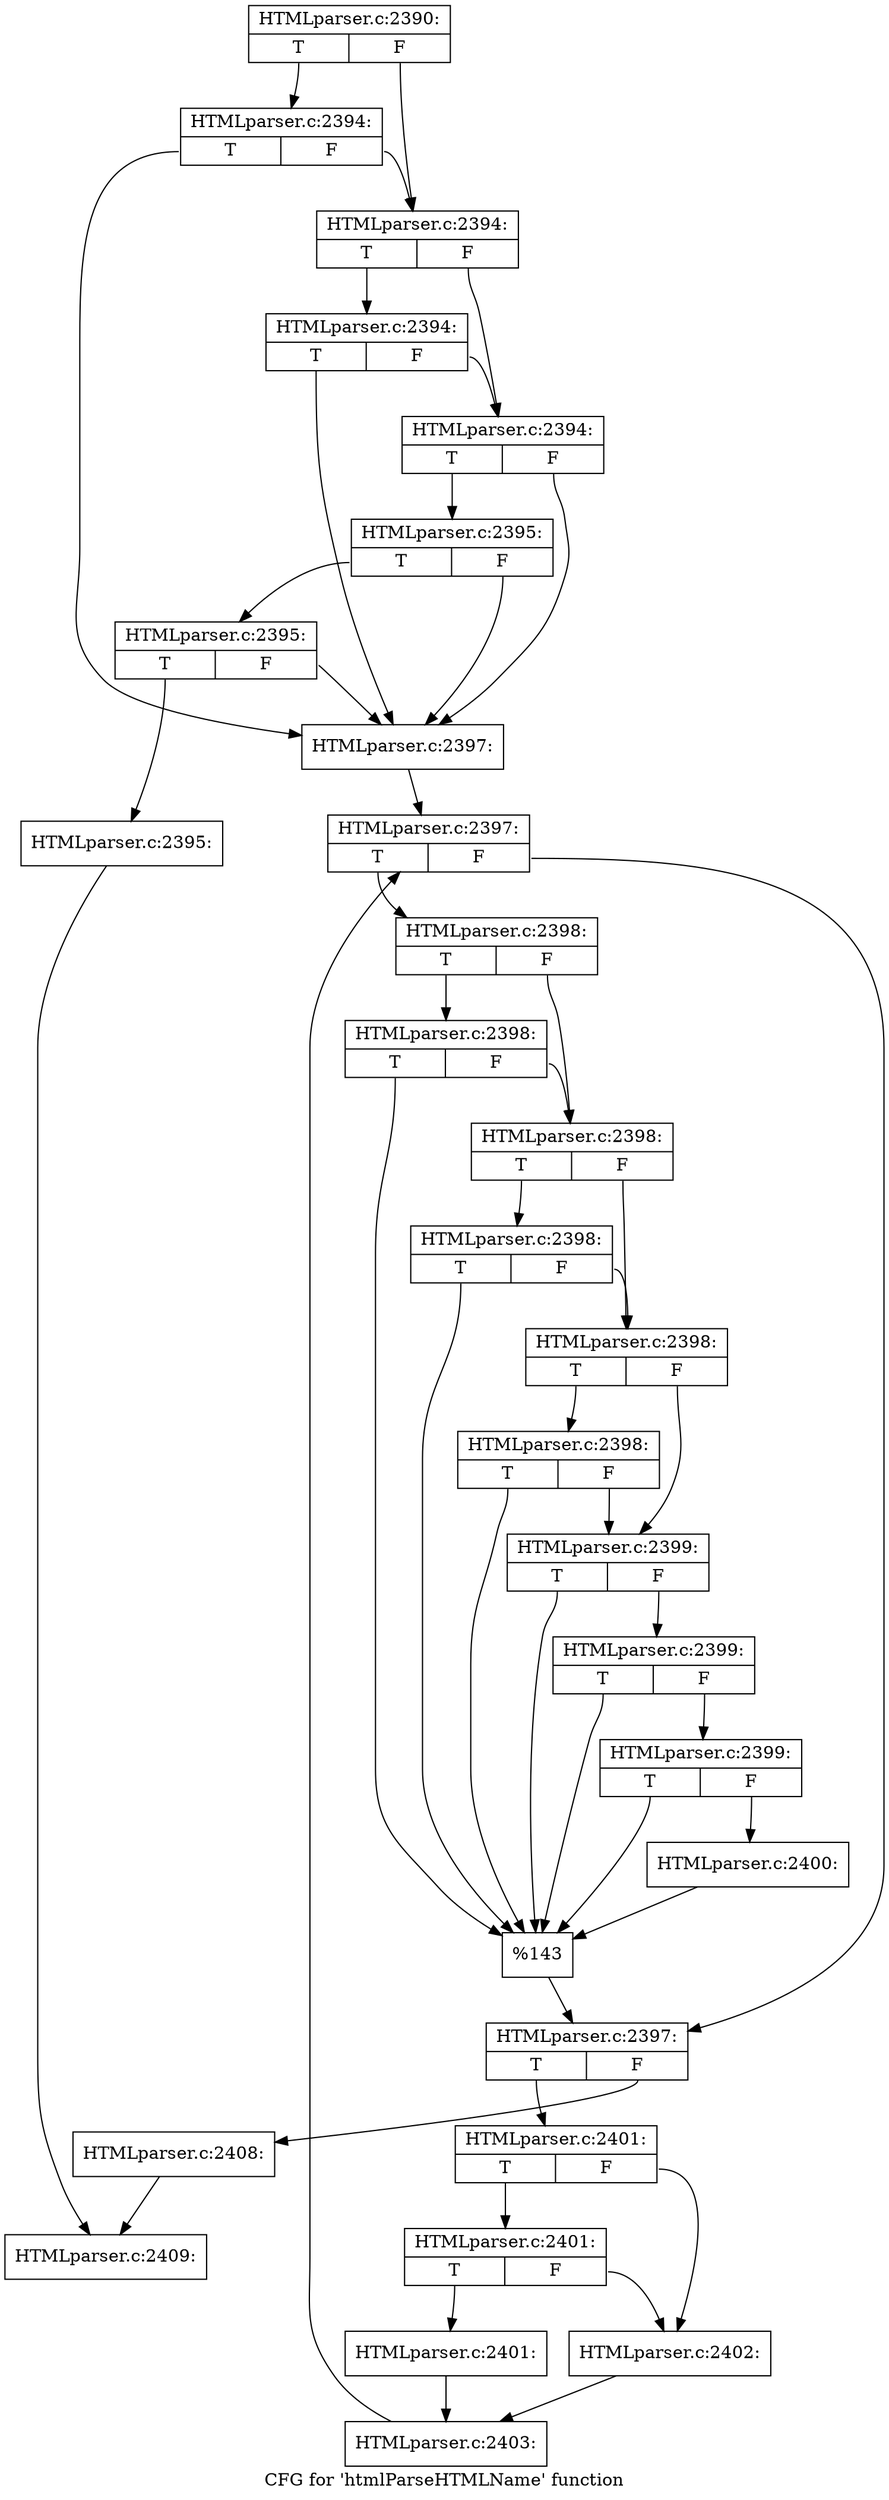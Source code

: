 digraph "CFG for 'htmlParseHTMLName' function" {
	label="CFG for 'htmlParseHTMLName' function";

	Node0x3ec0880 [shape=record,label="{HTMLparser.c:2390:|{<s0>T|<s1>F}}"];
	Node0x3ec0880:s0 -> Node0x3ec0e00;
	Node0x3ec0880:s1 -> Node0x3ec0d80;
	Node0x3ec0e00 [shape=record,label="{HTMLparser.c:2394:|{<s0>T|<s1>F}}"];
	Node0x3ec0e00:s0 -> Node0x3ec0bb0;
	Node0x3ec0e00:s1 -> Node0x3ec0d80;
	Node0x3ec0d80 [shape=record,label="{HTMLparser.c:2394:|{<s0>T|<s1>F}}"];
	Node0x3ec0d80:s0 -> Node0x3ef6b30;
	Node0x3ec0d80:s1 -> Node0x3ec0d00;
	Node0x3ef6b30 [shape=record,label="{HTMLparser.c:2394:|{<s0>T|<s1>F}}"];
	Node0x3ef6b30:s0 -> Node0x3ec0bb0;
	Node0x3ef6b30:s1 -> Node0x3ec0d00;
	Node0x3ec0d00 [shape=record,label="{HTMLparser.c:2394:|{<s0>T|<s1>F}}"];
	Node0x3ec0d00:s0 -> Node0x3ec0c80;
	Node0x3ec0d00:s1 -> Node0x3ec0bb0;
	Node0x3ec0c80 [shape=record,label="{HTMLparser.c:2395:|{<s0>T|<s1>F}}"];
	Node0x3ec0c80:s0 -> Node0x3ec0c00;
	Node0x3ec0c80:s1 -> Node0x3ec0bb0;
	Node0x3ec0c00 [shape=record,label="{HTMLparser.c:2395:|{<s0>T|<s1>F}}"];
	Node0x3ec0c00:s0 -> Node0x3ec0b60;
	Node0x3ec0c00:s1 -> Node0x3ec0bb0;
	Node0x3ec0b60 [shape=record,label="{HTMLparser.c:2395:}"];
	Node0x3ec0b60 -> Node0x3d495c0;
	Node0x3ec0bb0 [shape=record,label="{HTMLparser.c:2397:}"];
	Node0x3ec0bb0 -> Node0x3ef8330;
	Node0x3ef8330 [shape=record,label="{HTMLparser.c:2397:|{<s0>T|<s1>F}}"];
	Node0x3ef8330:s0 -> Node0x3ef85e0;
	Node0x3ef8330:s1 -> Node0x3ef8590;
	Node0x3ef85e0 [shape=record,label="{HTMLparser.c:2398:|{<s0>T|<s1>F}}"];
	Node0x3ef85e0:s0 -> Node0x3ef8be0;
	Node0x3ef85e0:s1 -> Node0x3ef8b60;
	Node0x3ef8be0 [shape=record,label="{HTMLparser.c:2398:|{<s0>T|<s1>F}}"];
	Node0x3ef8be0:s0 -> Node0x3ef88c0;
	Node0x3ef8be0:s1 -> Node0x3ef8b60;
	Node0x3ef8b60 [shape=record,label="{HTMLparser.c:2398:|{<s0>T|<s1>F}}"];
	Node0x3ef8b60:s0 -> Node0x3ef94a0;
	Node0x3ef8b60:s1 -> Node0x3ef8ae0;
	Node0x3ef94a0 [shape=record,label="{HTMLparser.c:2398:|{<s0>T|<s1>F}}"];
	Node0x3ef94a0:s0 -> Node0x3ef88c0;
	Node0x3ef94a0:s1 -> Node0x3ef8ae0;
	Node0x3ef8ae0 [shape=record,label="{HTMLparser.c:2398:|{<s0>T|<s1>F}}"];
	Node0x3ef8ae0:s0 -> Node0x3ef9d50;
	Node0x3ef8ae0:s1 -> Node0x3ef8a60;
	Node0x3ef9d50 [shape=record,label="{HTMLparser.c:2398:|{<s0>T|<s1>F}}"];
	Node0x3ef9d50:s0 -> Node0x3ef88c0;
	Node0x3ef9d50:s1 -> Node0x3ef8a60;
	Node0x3ef8a60 [shape=record,label="{HTMLparser.c:2399:|{<s0>T|<s1>F}}"];
	Node0x3ef8a60:s0 -> Node0x3ef88c0;
	Node0x3ef8a60:s1 -> Node0x3ef89e0;
	Node0x3ef89e0 [shape=record,label="{HTMLparser.c:2399:|{<s0>T|<s1>F}}"];
	Node0x3ef89e0:s0 -> Node0x3ef88c0;
	Node0x3ef89e0:s1 -> Node0x3ef8960;
	Node0x3ef8960 [shape=record,label="{HTMLparser.c:2399:|{<s0>T|<s1>F}}"];
	Node0x3ef8960:s0 -> Node0x3ef88c0;
	Node0x3ef8960:s1 -> Node0x3ef8910;
	Node0x3ef8910 [shape=record,label="{HTMLparser.c:2400:}"];
	Node0x3ef8910 -> Node0x3ef88c0;
	Node0x3ef88c0 [shape=record,label="{%143}"];
	Node0x3ef88c0 -> Node0x3ef8590;
	Node0x3ef8590 [shape=record,label="{HTMLparser.c:2397:|{<s0>T|<s1>F}}"];
	Node0x3ef8590:s0 -> Node0x3efb440;
	Node0x3ef8590:s1 -> Node0x3ef8510;
	Node0x3efb440 [shape=record,label="{HTMLparser.c:2401:|{<s0>T|<s1>F}}"];
	Node0x3efb440:s0 -> Node0x3efbdd0;
	Node0x3efb440:s1 -> Node0x3efbd80;
	Node0x3efbdd0 [shape=record,label="{HTMLparser.c:2401:|{<s0>T|<s1>F}}"];
	Node0x3efbdd0:s0 -> Node0x3efbce0;
	Node0x3efbdd0:s1 -> Node0x3efbd80;
	Node0x3efbce0 [shape=record,label="{HTMLparser.c:2401:}"];
	Node0x3efbce0 -> Node0x3efbd30;
	Node0x3efbd80 [shape=record,label="{HTMLparser.c:2402:}"];
	Node0x3efbd80 -> Node0x3efbd30;
	Node0x3efbd30 [shape=record,label="{HTMLparser.c:2403:}"];
	Node0x3efbd30 -> Node0x3ef8330;
	Node0x3ef8510 [shape=record,label="{HTMLparser.c:2408:}"];
	Node0x3ef8510 -> Node0x3d495c0;
	Node0x3d495c0 [shape=record,label="{HTMLparser.c:2409:}"];
}
